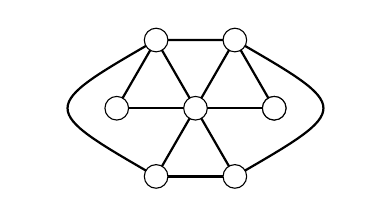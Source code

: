 \usetikzlibrary{patterns}
\begin{tikzpicture}

\tikzstyle{edge} = [draw, thick]
\tikzstyle{vertex} = [draw] 

\begin{scope}[rotate=0]

\draw[edge] (0:1)--(60:1)--(120:1)--(180:1);
\draw[edge] (-60:1)--(-120:1);

\draw[edge] (-60:1).. controls (2,0) ..(60:1);
\draw[edge] (-120:1).. controls (-2,0) ..(120:1);
\foreach \x in {0,60,...,360}{
  \draw[edge] (0,0) -- (\x:1);
  \draw[fill=white] (\x:1) circle (0.15);
}


\draw[fill=white] (0,0) circle (0.15);

\end{scope}


\end{tikzpicture}